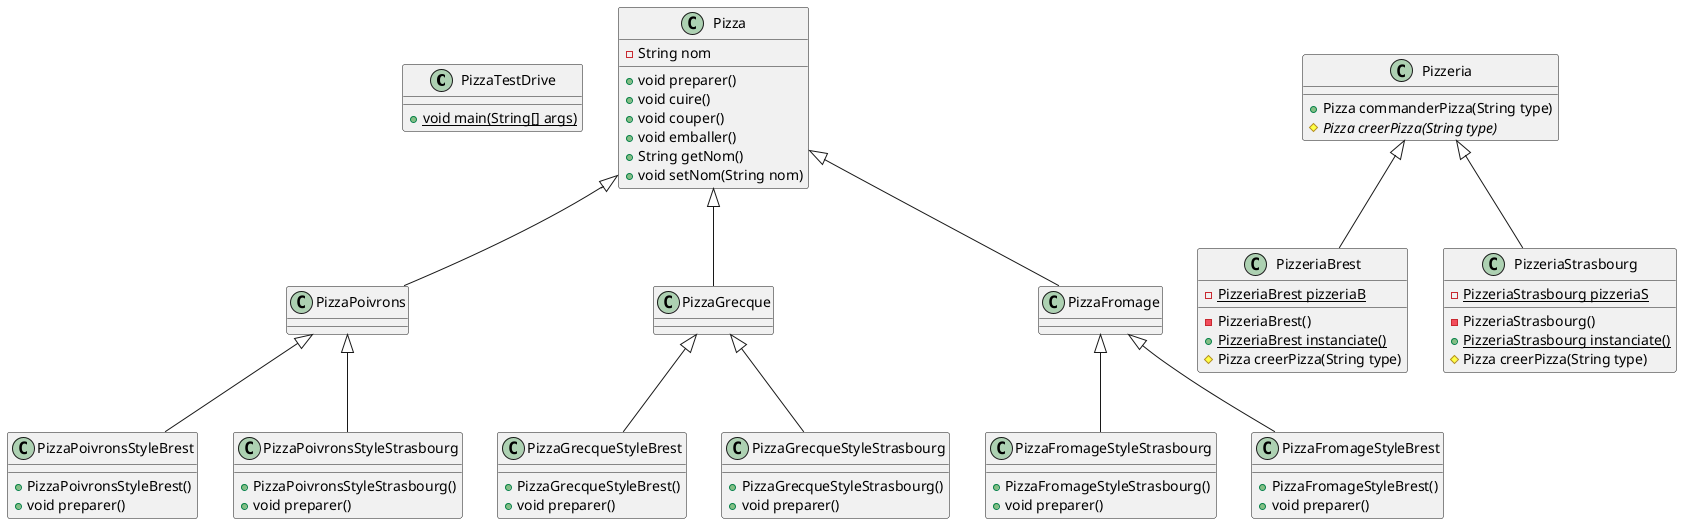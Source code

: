 @startuml
class PizzaTestDrive [[java:PizzaTestDrive]] {
	+{static}void main(String[] args)
}
class PizzaPoivronsStyleBrest [[java:pizza.PizzaPoivronsStyleBrest]] {
	+PizzaPoivronsStyleBrest()
	+void preparer()
}
class PizzaPoivrons [[java:pizza.PizzaPoivrons]] {
}
PizzaPoivrons <|-- PizzaPoivronsStyleBrest
class PizzaGrecqueStyleBrest [[java:pizza.PizzaGrecqueStyleBrest]] {
	+PizzaGrecqueStyleBrest()
	+void preparer()
}
class PizzaGrecque [[java:pizza.PizzaGrecque]] {
}
PizzaGrecque <|-- PizzaGrecqueStyleBrest
class PizzaFromageStyleStrasbourg [[java:pizza.PizzaFromageStyleStrasbourg]] {
	+PizzaFromageStyleStrasbourg()
	+void preparer()
}
class PizzaFromage [[java:pizza.PizzaFromage]] {
}
PizzaFromage <|-- PizzaFromageStyleStrasbourg
class PizzaGrecqueStyleStrasbourg [[java:pizza.PizzaGrecqueStyleStrasbourg]] {
	+PizzaGrecqueStyleStrasbourg()
	+void preparer()
}
class PizzaGrecque [[java:pizza.PizzaGrecque]] {
}
PizzaGrecque <|-- PizzaGrecqueStyleStrasbourg
class PizzaPoivronsStyleStrasbourg [[java:pizza.PizzaPoivronsStyleStrasbourg]] {
	+PizzaPoivronsStyleStrasbourg()
	+void preparer()
}
class PizzaPoivrons [[java:pizza.PizzaPoivrons]] {
}
PizzaPoivrons <|-- PizzaPoivronsStyleStrasbourg
class PizzaFromageStyleBrest [[java:pizza.PizzaFromageStyleBrest]] {
	+PizzaFromageStyleBrest()
	+void preparer()
}
class PizzaFromage [[java:pizza.PizzaFromage]] {
}
PizzaFromage <|-- PizzaFromageStyleBrest
class PizzaPoivrons [[java:pizza.PizzaPoivrons]] {
}
class Pizza [[java:pizza.Pizza]] {
}
Pizza <|-- PizzaPoivrons
class PizzaGrecque [[java:pizza.PizzaGrecque]] {
}
class Pizza [[java:pizza.Pizza]] {
}
Pizza <|-- PizzaGrecque
abstract class Pizza [[java:pizza.Pizza]] {
	-String nom
	+void preparer()
	+void cuire()
	+void couper()
	+void emballer()
	+String getNom()
	+void setNom(String nom)
}
class PizzaFromage [[java:pizza.PizzaFromage]] {
}
class Pizza [[java:pizza.Pizza]] {
}
Pizza <|-- PizzaFromage
abstract class Pizzeria [[java:Pizzeria.Pizzeria]] {
	+Pizza commanderPizza(String type)
	#{abstract}Pizza creerPizza(String type)
}
class PizzeriaBrest [[java:Pizzeria.PizzeriaBrest]] {
	-{static}PizzeriaBrest pizzeriaB
	-PizzeriaBrest()
	+{static}PizzeriaBrest instanciate()
	#Pizza creerPizza(String type)
}
class Pizzeria [[java:Pizzeria.Pizzeria]] {
}
Pizzeria <|-- PizzeriaBrest
class PizzeriaStrasbourg [[java:Pizzeria.PizzeriaStrasbourg]] {
	-{static}PizzeriaStrasbourg pizzeriaS
	-PizzeriaStrasbourg()
	+{static}PizzeriaStrasbourg instanciate()
	#Pizza creerPizza(String type)
}
class Pizzeria [[java:Pizzeria.Pizzeria]] {
}
Pizzeria <|-- PizzeriaStrasbourg
@enduml